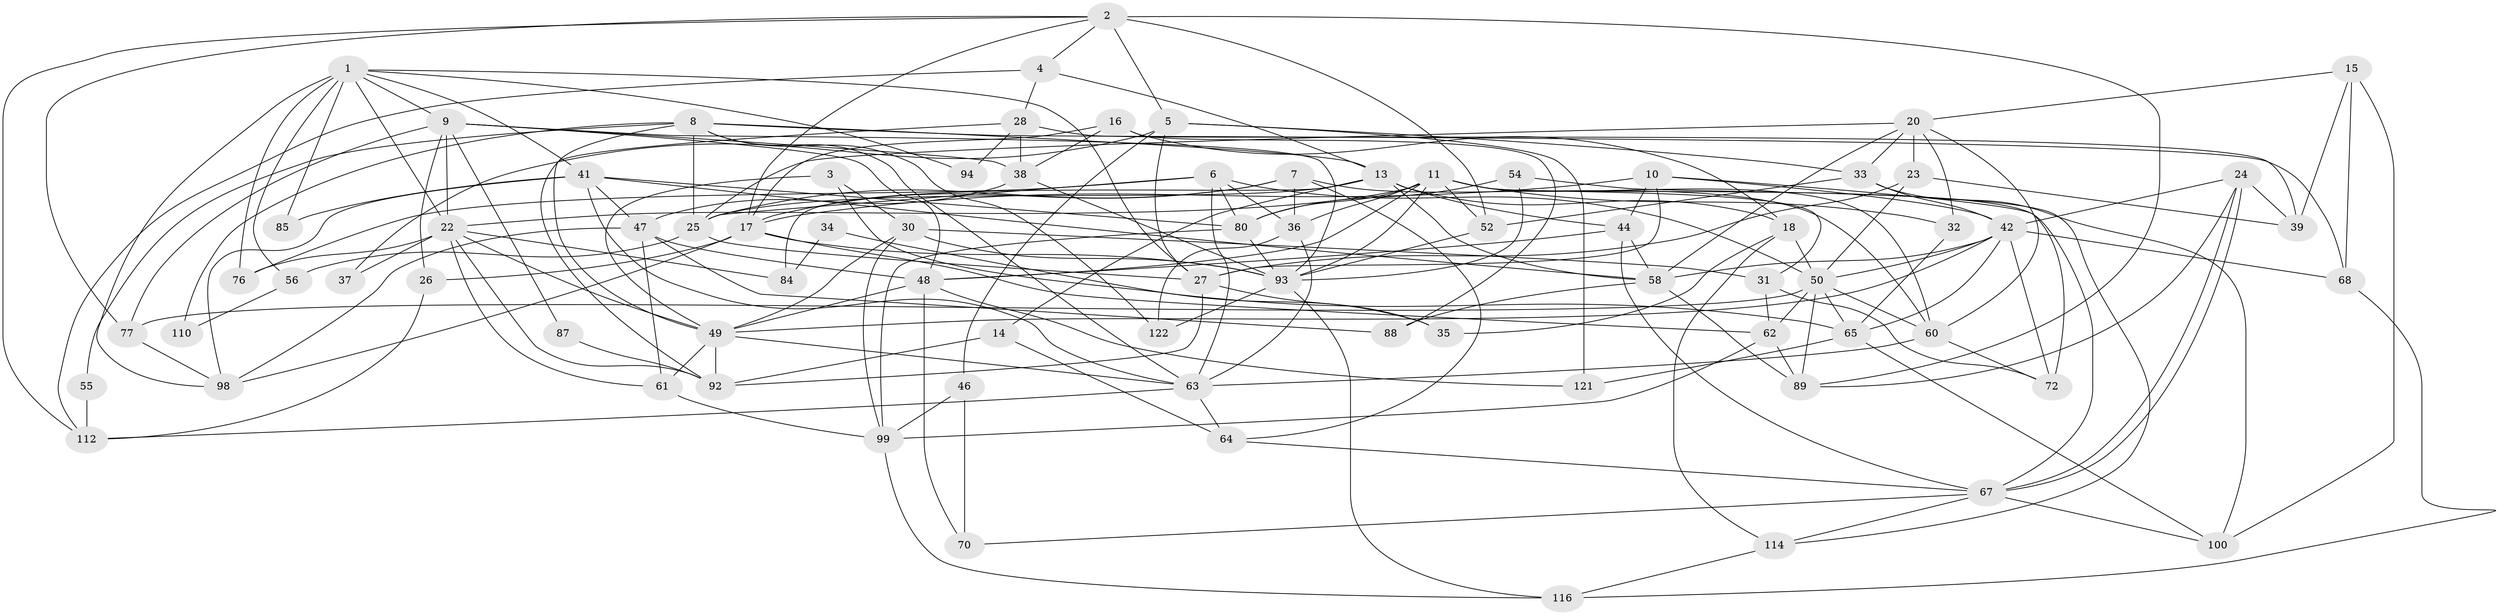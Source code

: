 // original degree distribution, {8: 0.016260162601626018, 5: 0.16260162601626016, 3: 0.3089430894308943, 6: 0.08943089430894309, 4: 0.25203252032520324, 2: 0.12195121951219512, 7: 0.04878048780487805}
// Generated by graph-tools (version 1.1) at 2025/11/02/27/25 16:11:23]
// undirected, 78 vertices, 198 edges
graph export_dot {
graph [start="1"]
  node [color=gray90,style=filled];
  1 [super="+29"];
  2 [super="+82"];
  3;
  4 [super="+57"];
  5 [super="+90"];
  6 [super="+86"];
  7 [super="+81"];
  8 [super="+119"];
  9 [super="+103"];
  10;
  11 [super="+12"];
  13 [super="+21"];
  14 [super="+83"];
  15 [super="+19"];
  16;
  17 [super="+51"];
  18;
  20 [super="+43"];
  22 [super="+45"];
  23;
  24;
  25 [super="+40"];
  26;
  27 [super="+66"];
  28 [super="+97"];
  30 [super="+53"];
  31 [super="+113"];
  32;
  33 [super="+104"];
  34;
  35;
  36 [super="+74"];
  37;
  38 [super="+111"];
  39;
  41 [super="+73"];
  42 [super="+69"];
  44 [super="+105"];
  46;
  47 [super="+120"];
  48 [super="+109"];
  49 [super="+59"];
  50 [super="+75"];
  52 [super="+106"];
  54;
  55;
  56;
  58 [super="+101"];
  60 [super="+71"];
  61;
  62 [super="+96"];
  63 [super="+102"];
  64;
  65 [super="+79"];
  67 [super="+78"];
  68;
  70;
  72;
  76;
  77;
  80 [super="+95"];
  84;
  85;
  87;
  88 [super="+91"];
  89 [super="+108"];
  92;
  93 [super="+107"];
  94;
  98 [super="+117"];
  99 [super="+123"];
  100 [super="+115"];
  110;
  112;
  114 [super="+118"];
  116;
  121;
  122;
  1 -- 22;
  1 -- 56;
  1 -- 76;
  1 -- 85;
  1 -- 41;
  1 -- 94;
  1 -- 27;
  1 -- 9;
  1 -- 98;
  2 -- 77;
  2 -- 5 [weight=2];
  2 -- 17;
  2 -- 89;
  2 -- 112;
  2 -- 4;
  2 -- 52;
  3 -- 35;
  3 -- 30;
  3 -- 49;
  4 -- 13;
  4 -- 112;
  4 -- 28;
  5 -- 46;
  5 -- 33;
  5 -- 37;
  5 -- 121;
  5 -- 27;
  6 -- 76;
  6 -- 25;
  6 -- 80;
  6 -- 50;
  6 -- 36;
  6 -- 63;
  7 -- 25;
  7 -- 64;
  7 -- 60;
  7 -- 17;
  7 -- 36;
  8 -- 68;
  8 -- 55;
  8 -- 63;
  8 -- 49;
  8 -- 25;
  8 -- 122;
  8 -- 110;
  8 -- 13;
  9 -- 26;
  9 -- 22;
  9 -- 48;
  9 -- 87;
  9 -- 77;
  9 -- 93;
  9 -- 38;
  10 -- 72;
  10 -- 17;
  10 -- 42;
  10 -- 27;
  10 -- 44;
  11 -- 93;
  11 -- 32;
  11 -- 80;
  11 -- 48;
  11 -- 60;
  11 -- 36;
  11 -- 22;
  11 -- 67;
  11 -- 31;
  11 -- 52;
  13 -- 14;
  13 -- 18;
  13 -- 84;
  13 -- 25;
  13 -- 58;
  13 -- 44;
  14 -- 92;
  14 -- 64;
  15 -- 39;
  15 -- 68;
  15 -- 20;
  15 -- 100;
  16 -- 18;
  16 -- 38;
  16 -- 88;
  16 -- 17;
  17 -- 26;
  17 -- 62;
  17 -- 98;
  17 -- 93;
  18 -- 35;
  18 -- 50;
  18 -- 114;
  20 -- 32;
  20 -- 25;
  20 -- 58;
  20 -- 23;
  20 -- 60;
  20 -- 33;
  22 -- 61;
  22 -- 76;
  22 -- 84;
  22 -- 49;
  22 -- 37;
  22 -- 92;
  23 -- 27;
  23 -- 39;
  23 -- 50;
  24 -- 67;
  24 -- 67;
  24 -- 39;
  24 -- 89;
  24 -- 42;
  25 -- 56;
  25 -- 27;
  26 -- 112;
  27 -- 35;
  27 -- 92;
  28 -- 38;
  28 -- 92;
  28 -- 94;
  28 -- 39;
  30 -- 49;
  30 -- 99;
  30 -- 93;
  30 -- 31;
  31 -- 72;
  31 -- 62;
  32 -- 65;
  33 -- 52;
  33 -- 42;
  33 -- 100;
  34 -- 65;
  34 -- 84;
  36 -- 63;
  36 -- 122;
  38 -- 93;
  38 -- 47;
  41 -- 80;
  41 -- 85;
  41 -- 98;
  41 -- 63;
  41 -- 58;
  41 -- 47;
  42 -- 65;
  42 -- 68;
  42 -- 72;
  42 -- 49;
  42 -- 50;
  42 -- 58;
  44 -- 58;
  44 -- 67;
  44 -- 48;
  46 -- 70;
  46 -- 99;
  47 -- 88;
  47 -- 61;
  47 -- 98;
  47 -- 48;
  48 -- 49;
  48 -- 121;
  48 -- 70;
  49 -- 61;
  49 -- 92;
  49 -- 63;
  50 -- 62;
  50 -- 77;
  50 -- 65;
  50 -- 89;
  50 -- 60;
  52 -- 93;
  54 -- 80;
  54 -- 114;
  54 -- 93;
  55 -- 112;
  56 -- 110;
  58 -- 88;
  58 -- 89;
  60 -- 63;
  60 -- 72;
  61 -- 99;
  62 -- 89 [weight=2];
  62 -- 99;
  63 -- 112;
  63 -- 64;
  64 -- 67;
  65 -- 100;
  65 -- 121;
  67 -- 114;
  67 -- 70;
  67 -- 100;
  68 -- 116;
  77 -- 98;
  80 -- 93;
  80 -- 99;
  87 -- 92;
  93 -- 116;
  93 -- 122;
  99 -- 116;
  114 -- 116;
}
